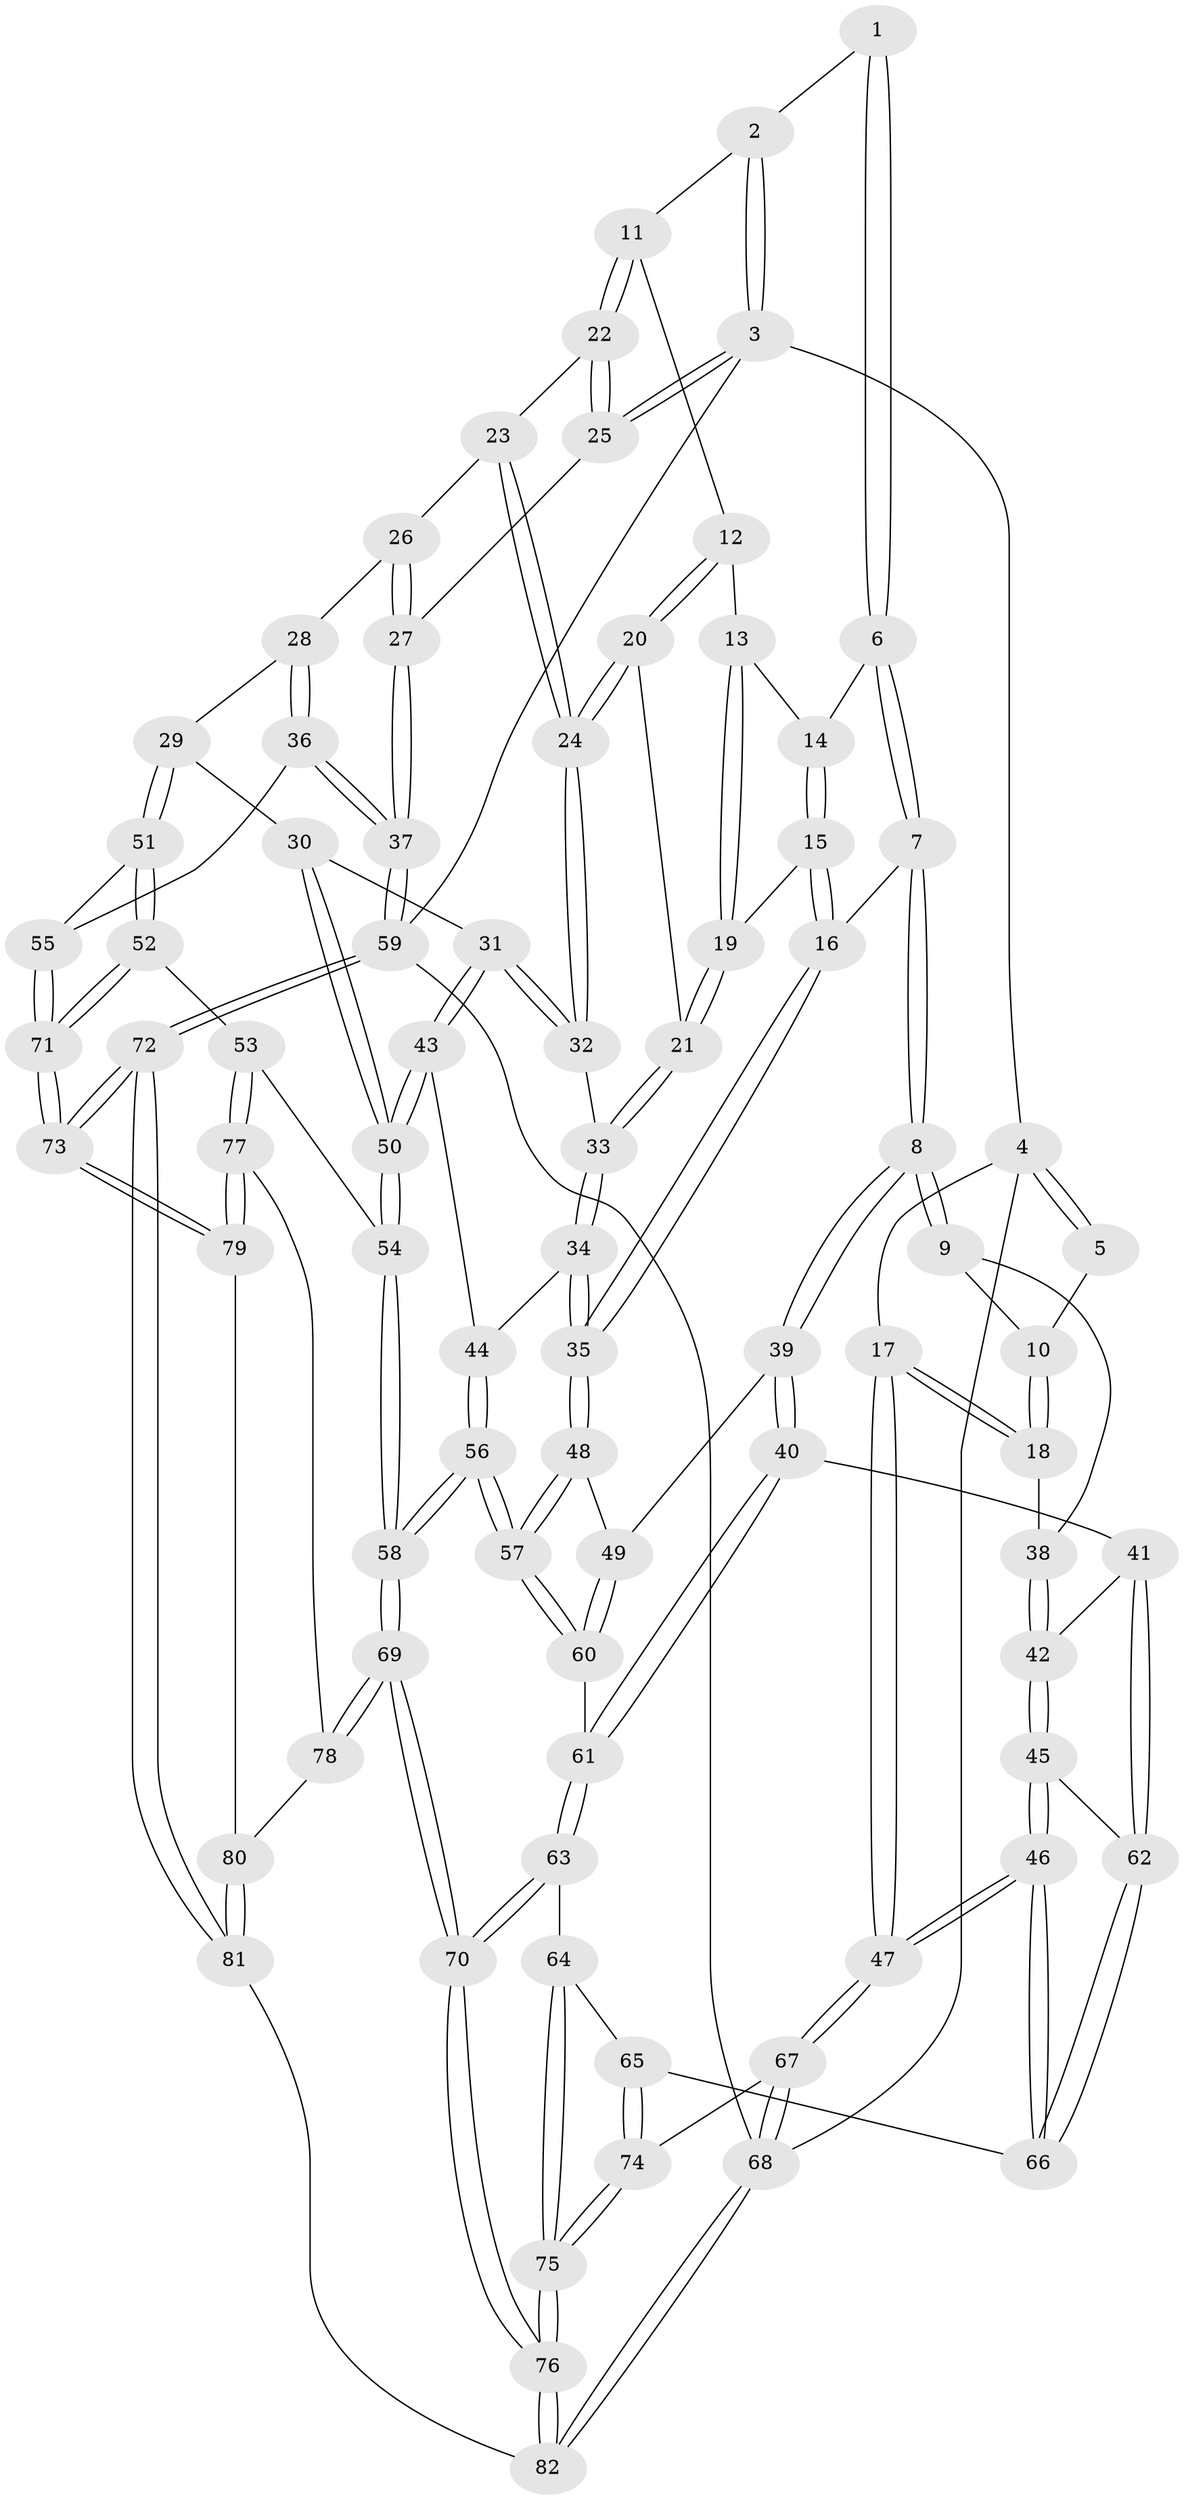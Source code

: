 // coarse degree distribution, {2: 0.15517241379310345, 3: 0.6379310344827587, 4: 0.10344827586206896, 6: 0.017241379310344827, 5: 0.08620689655172414}
// Generated by graph-tools (version 1.1) at 2025/54/03/04/25 22:54:35]
// undirected, 82 vertices, 202 edges
graph export_dot {
  node [color=gray90,style=filled];
  1 [pos="+0.29340622769472713+0"];
  2 [pos="+0.7472130450507908+0"];
  3 [pos="+1+0"];
  4 [pos="+0+0"];
  5 [pos="+0.27922297892293624+0"];
  6 [pos="+0.297362583909887+0"];
  7 [pos="+0.33653017710045036+0.347098547107121"];
  8 [pos="+0.2762184772110196+0.36620580730301167"];
  9 [pos="+0.15768338351180294+0.34540461341148115"];
  10 [pos="+0.17015792774207492+0.1546818856560338"];
  11 [pos="+0.7494484814492077+0.12642300825840994"];
  12 [pos="+0.7230766240863515+0.1399238819730838"];
  13 [pos="+0.6826583243605625+0.1577022748987096"];
  14 [pos="+0.46389703837163365+0.1142142789120945"];
  15 [pos="+0.47822408995908716+0.28342413422690155"];
  16 [pos="+0.3503462090556228+0.3500079528810449"];
  17 [pos="+0+0.1849255753234527"];
  18 [pos="+0+0.2118189457900159"];
  19 [pos="+0.5327572339800969+0.2838576346702981"];
  20 [pos="+0.6407212865984583+0.3425157687102933"];
  21 [pos="+0.5713383826498697+0.33667361746909963"];
  22 [pos="+0.774302268482747+0.1571789476574601"];
  23 [pos="+0.8114325735087113+0.22837806881781744"];
  24 [pos="+0.7135476082541333+0.37569413975220867"];
  25 [pos="+1+0.018464564470666033"];
  26 [pos="+0.8233721256012781+0.23741773057567284"];
  27 [pos="+1+0.2809456693646443"];
  28 [pos="+0.8648763863010329+0.35951780309490783"];
  29 [pos="+0.758190720555708+0.47342991190683437"];
  30 [pos="+0.7538927033058763+0.47111841939899335"];
  31 [pos="+0.7402794813773101+0.45811219923033086"];
  32 [pos="+0.7100789767566441+0.3962539035983971"];
  33 [pos="+0.5902488857674684+0.4387129066391012"];
  34 [pos="+0.5762287363482836+0.47032910729548844"];
  35 [pos="+0.4349162508650597+0.4672281580112158"];
  36 [pos="+1+0.5904060755373112"];
  37 [pos="+1+0.5846947189942935"];
  38 [pos="+0.15302814439210224+0.3465085874417295"];
  39 [pos="+0.2554542938107466+0.549509760685331"];
  40 [pos="+0.2103593742074298+0.5772016749127892"];
  41 [pos="+0.17338637902071716+0.5821363313967922"];
  42 [pos="+0.09774704170297076+0.46423639801719624"];
  43 [pos="+0.6093665376404149+0.5082210686118218"];
  44 [pos="+0.5902884497916533+0.49483453748442646"];
  45 [pos="+0+0.5808186670603941"];
  46 [pos="+0+0.6151634092861757"];
  47 [pos="+0+0.6156037092097159"];
  48 [pos="+0.4234230806982184+0.6283406315096557"];
  49 [pos="+0.2760794352444303+0.56590301602359"];
  50 [pos="+0.6503852134075637+0.5666989188433409"];
  51 [pos="+0.8973821329230333+0.640932594925185"];
  52 [pos="+0.8607680036116049+0.6692465242492789"];
  53 [pos="+0.7878896682420852+0.7096823674775452"];
  54 [pos="+0.6915761401731927+0.6967716056539034"];
  55 [pos="+0.9621790477050541+0.6214254399384604"];
  56 [pos="+0.4659444185665581+0.7062635488796263"];
  57 [pos="+0.4497776725506436+0.6919409528327888"];
  58 [pos="+0.50300937373977+0.7562589353235641"];
  59 [pos="+1+1"];
  60 [pos="+0.2722273761060316+0.7119061378072861"];
  61 [pos="+0.24474836206400205+0.7223492631470394"];
  62 [pos="+0.1227292948111017+0.631654428812942"];
  63 [pos="+0.2290506790175353+0.7358589529737629"];
  64 [pos="+0.17821183189315107+0.7542083178748884"];
  65 [pos="+0.16085883364031323+0.7511279178013062"];
  66 [pos="+0.15325060018437425+0.7370508466274779"];
  67 [pos="+0+0.8272051888827371"];
  68 [pos="+0+1"];
  69 [pos="+0.482525213915186+0.8538254076905744"];
  70 [pos="+0.41511364863234945+0.9563019201301284"];
  71 [pos="+0.9666291651374501+0.9863225240696403"];
  72 [pos="+1+1"];
  73 [pos="+1+1"];
  74 [pos="+0.02198530530761326+0.8587699435225045"];
  75 [pos="+0.31955293336950236+1"];
  76 [pos="+0.3263403110746399+1"];
  77 [pos="+0.783436499349077+0.8281169732885241"];
  78 [pos="+0.6317657489091999+0.9147638414063229"];
  79 [pos="+0.8055120310125561+0.9188829632713631"];
  80 [pos="+0.6763073254855547+0.966565407046618"];
  81 [pos="+0.6552838087796103+1"];
  82 [pos="+0.3264124155185966+1"];
  1 -- 2;
  1 -- 6;
  1 -- 6;
  2 -- 3;
  2 -- 3;
  2 -- 11;
  3 -- 4;
  3 -- 25;
  3 -- 25;
  3 -- 59;
  4 -- 5;
  4 -- 5;
  4 -- 17;
  4 -- 68;
  5 -- 10;
  6 -- 7;
  6 -- 7;
  6 -- 14;
  7 -- 8;
  7 -- 8;
  7 -- 16;
  8 -- 9;
  8 -- 9;
  8 -- 39;
  8 -- 39;
  9 -- 10;
  9 -- 38;
  10 -- 18;
  10 -- 18;
  11 -- 12;
  11 -- 22;
  11 -- 22;
  12 -- 13;
  12 -- 20;
  12 -- 20;
  13 -- 14;
  13 -- 19;
  13 -- 19;
  14 -- 15;
  14 -- 15;
  15 -- 16;
  15 -- 16;
  15 -- 19;
  16 -- 35;
  16 -- 35;
  17 -- 18;
  17 -- 18;
  17 -- 47;
  17 -- 47;
  18 -- 38;
  19 -- 21;
  19 -- 21;
  20 -- 21;
  20 -- 24;
  20 -- 24;
  21 -- 33;
  21 -- 33;
  22 -- 23;
  22 -- 25;
  22 -- 25;
  23 -- 24;
  23 -- 24;
  23 -- 26;
  24 -- 32;
  24 -- 32;
  25 -- 27;
  26 -- 27;
  26 -- 27;
  26 -- 28;
  27 -- 37;
  27 -- 37;
  28 -- 29;
  28 -- 36;
  28 -- 36;
  29 -- 30;
  29 -- 51;
  29 -- 51;
  30 -- 31;
  30 -- 50;
  30 -- 50;
  31 -- 32;
  31 -- 32;
  31 -- 43;
  31 -- 43;
  32 -- 33;
  33 -- 34;
  33 -- 34;
  34 -- 35;
  34 -- 35;
  34 -- 44;
  35 -- 48;
  35 -- 48;
  36 -- 37;
  36 -- 37;
  36 -- 55;
  37 -- 59;
  37 -- 59;
  38 -- 42;
  38 -- 42;
  39 -- 40;
  39 -- 40;
  39 -- 49;
  40 -- 41;
  40 -- 61;
  40 -- 61;
  41 -- 42;
  41 -- 62;
  41 -- 62;
  42 -- 45;
  42 -- 45;
  43 -- 44;
  43 -- 50;
  43 -- 50;
  44 -- 56;
  44 -- 56;
  45 -- 46;
  45 -- 46;
  45 -- 62;
  46 -- 47;
  46 -- 47;
  46 -- 66;
  46 -- 66;
  47 -- 67;
  47 -- 67;
  48 -- 49;
  48 -- 57;
  48 -- 57;
  49 -- 60;
  49 -- 60;
  50 -- 54;
  50 -- 54;
  51 -- 52;
  51 -- 52;
  51 -- 55;
  52 -- 53;
  52 -- 71;
  52 -- 71;
  53 -- 54;
  53 -- 77;
  53 -- 77;
  54 -- 58;
  54 -- 58;
  55 -- 71;
  55 -- 71;
  56 -- 57;
  56 -- 57;
  56 -- 58;
  56 -- 58;
  57 -- 60;
  57 -- 60;
  58 -- 69;
  58 -- 69;
  59 -- 72;
  59 -- 72;
  59 -- 68;
  60 -- 61;
  61 -- 63;
  61 -- 63;
  62 -- 66;
  62 -- 66;
  63 -- 64;
  63 -- 70;
  63 -- 70;
  64 -- 65;
  64 -- 75;
  64 -- 75;
  65 -- 66;
  65 -- 74;
  65 -- 74;
  67 -- 68;
  67 -- 68;
  67 -- 74;
  68 -- 82;
  68 -- 82;
  69 -- 70;
  69 -- 70;
  69 -- 78;
  69 -- 78;
  70 -- 76;
  70 -- 76;
  71 -- 73;
  71 -- 73;
  72 -- 73;
  72 -- 73;
  72 -- 81;
  72 -- 81;
  73 -- 79;
  73 -- 79;
  74 -- 75;
  74 -- 75;
  75 -- 76;
  75 -- 76;
  76 -- 82;
  76 -- 82;
  77 -- 78;
  77 -- 79;
  77 -- 79;
  78 -- 80;
  79 -- 80;
  80 -- 81;
  80 -- 81;
  81 -- 82;
}
